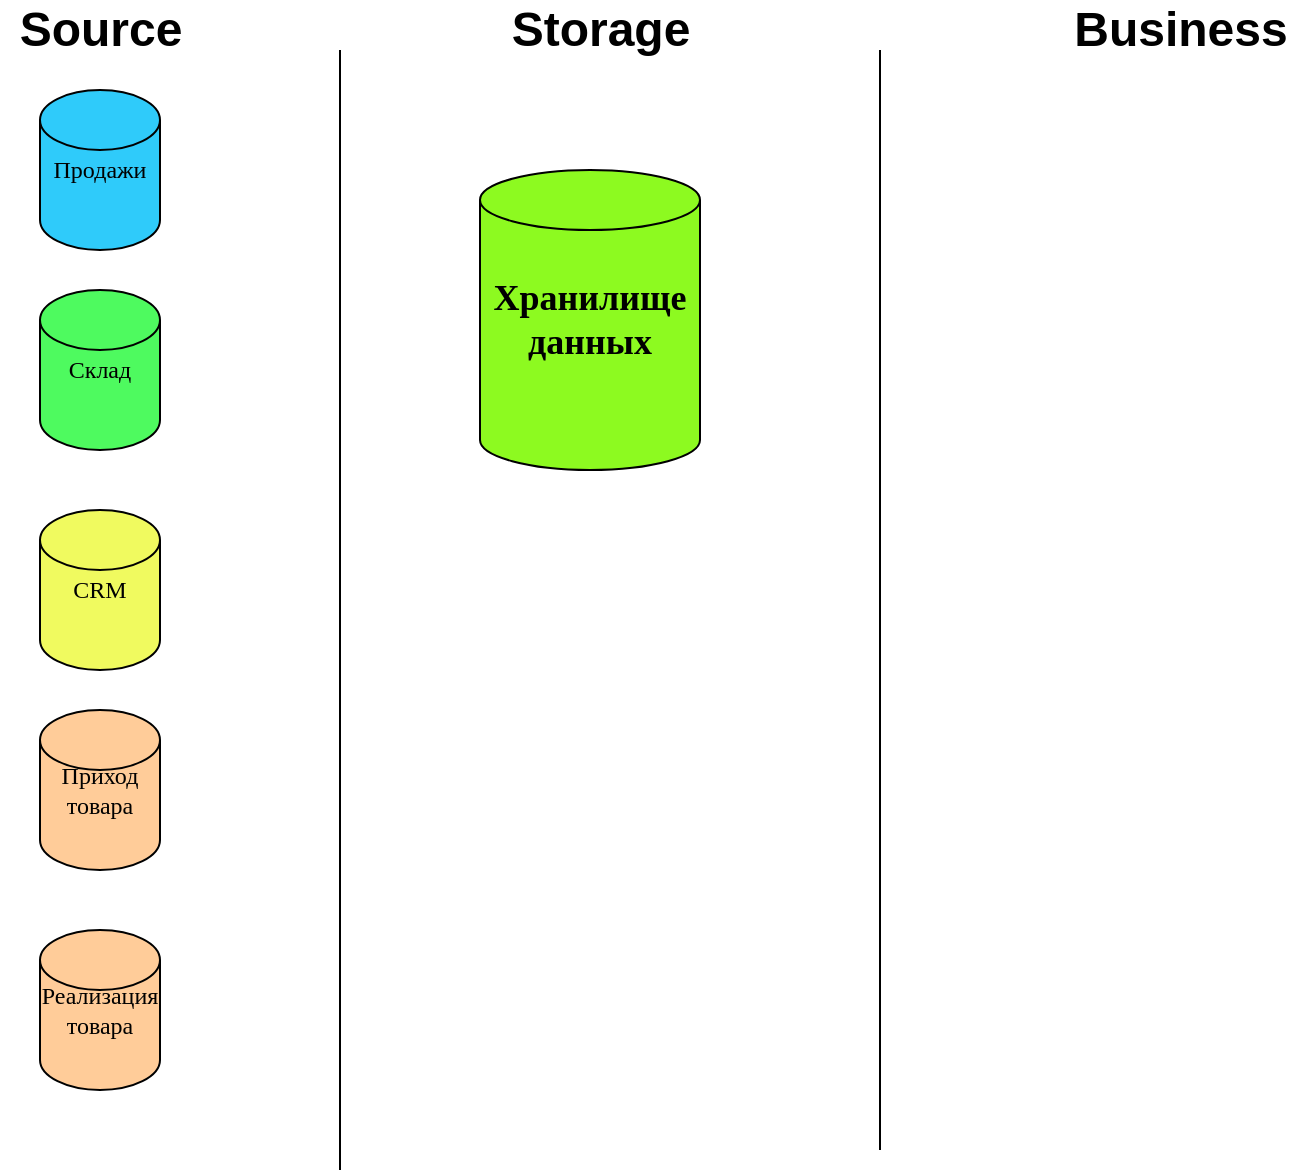 <mxfile version="13.6.4" type="github">
  <diagram id="yveUb_7qO_bMXMRE16Xy" name="Page-1">
    <mxGraphModel dx="868" dy="482" grid="1" gridSize="10" guides="1" tooltips="1" connect="1" arrows="1" fold="1" page="1" pageScale="1" pageWidth="827" pageHeight="1169" math="0" shadow="0">
      <root>
        <mxCell id="0" />
        <mxCell id="1" parent="0" />
        <mxCell id="ROHs20EbgKoYuMuvtaCM-9" value="" style="endArrow=none;html=1;strokeColor=#000000;rounded=0;" edge="1" parent="1">
          <mxGeometry width="50" height="50" relative="1" as="geometry">
            <mxPoint x="250" y="640" as="sourcePoint" />
            <mxPoint x="250" y="80" as="targetPoint" />
          </mxGeometry>
        </mxCell>
        <mxCell id="ROHs20EbgKoYuMuvtaCM-1" value="&lt;h2&gt;&lt;b&gt;&lt;font face=&quot;Times New Roman&quot;&gt;Хранилище данных&lt;/font&gt;&lt;/b&gt;&lt;/h2&gt;" style="shape=cylinder2;whiteSpace=wrap;html=1;boundedLbl=1;backgroundOutline=1;size=15;fillColor=#8DFA20;" vertex="1" parent="1">
          <mxGeometry x="320" y="140" width="110" height="150" as="geometry" />
        </mxCell>
        <mxCell id="ROHs20EbgKoYuMuvtaCM-10" value="" style="endArrow=none;html=1;strokeColor=#000000;rounded=0;" edge="1" parent="1">
          <mxGeometry width="50" height="50" relative="1" as="geometry">
            <mxPoint x="520" y="630" as="sourcePoint" />
            <mxPoint x="520" y="80" as="targetPoint" />
          </mxGeometry>
        </mxCell>
        <mxCell id="ROHs20EbgKoYuMuvtaCM-12" value="&lt;b&gt;&lt;font style=&quot;font-size: 24px&quot;&gt;Source&lt;/font&gt;&lt;/b&gt;" style="text;html=1;align=center;verticalAlign=middle;resizable=0;points=[];autosize=1;" vertex="1" parent="1">
          <mxGeometry x="80" y="60" width="100" height="20" as="geometry" />
        </mxCell>
        <mxCell id="ROHs20EbgKoYuMuvtaCM-14" value="&lt;b&gt;&lt;font style=&quot;font-size: 24px&quot;&gt;Storage&lt;/font&gt;&lt;/b&gt;" style="text;html=1;align=center;verticalAlign=middle;resizable=0;points=[];autosize=1;" vertex="1" parent="1">
          <mxGeometry x="330" y="60" width="100" height="20" as="geometry" />
        </mxCell>
        <mxCell id="ROHs20EbgKoYuMuvtaCM-15" value="&lt;b&gt;&lt;font style=&quot;font-size: 24px&quot;&gt;Business&lt;/font&gt;&lt;/b&gt;" style="text;html=1;align=center;verticalAlign=middle;resizable=0;points=[];autosize=1;" vertex="1" parent="1">
          <mxGeometry x="610" y="60" width="120" height="20" as="geometry" />
        </mxCell>
        <mxCell id="ROHs20EbgKoYuMuvtaCM-16" value="&lt;font face=&quot;Times New Roman&quot;&gt;Продажи&lt;/font&gt;" style="shape=cylinder2;whiteSpace=wrap;html=1;boundedLbl=1;backgroundOutline=1;size=15;fillColor=#2FCBFA;" vertex="1" parent="1">
          <mxGeometry x="100" y="100" width="60" height="80" as="geometry" />
        </mxCell>
        <mxCell id="ROHs20EbgKoYuMuvtaCM-17" value="&lt;font face=&quot;Times New Roman&quot;&gt;Склад&lt;/font&gt;" style="shape=cylinder2;whiteSpace=wrap;html=1;boundedLbl=1;backgroundOutline=1;size=15;fillColor=#4EFA5F;" vertex="1" parent="1">
          <mxGeometry x="100" y="200" width="60" height="80" as="geometry" />
        </mxCell>
        <mxCell id="ROHs20EbgKoYuMuvtaCM-18" value="&lt;font face=&quot;Times New Roman&quot;&gt;CRM&lt;/font&gt;" style="shape=cylinder2;whiteSpace=wrap;html=1;boundedLbl=1;backgroundOutline=1;size=15;fillColor=#F0FA5F;" vertex="1" parent="1">
          <mxGeometry x="100" y="310" width="60" height="80" as="geometry" />
        </mxCell>
        <mxCell id="ROHs20EbgKoYuMuvtaCM-19" value="&lt;font face=&quot;Times New Roman&quot;&gt;Приход товара&lt;/font&gt;" style="shape=cylinder2;whiteSpace=wrap;html=1;boundedLbl=1;backgroundOutline=1;size=15;fillColor=#FFCC99;" vertex="1" parent="1">
          <mxGeometry x="100" y="410" width="60" height="80" as="geometry" />
        </mxCell>
        <mxCell id="ROHs20EbgKoYuMuvtaCM-20" value="&lt;font face=&quot;Times New Roman&quot;&gt;Реализация&lt;br&gt;товара&lt;br&gt;&lt;/font&gt;" style="shape=cylinder2;whiteSpace=wrap;html=1;boundedLbl=1;backgroundOutline=1;size=15;fillColor=#FFCC99;" vertex="1" parent="1">
          <mxGeometry x="100" y="520" width="60" height="80" as="geometry" />
        </mxCell>
      </root>
    </mxGraphModel>
  </diagram>
</mxfile>
